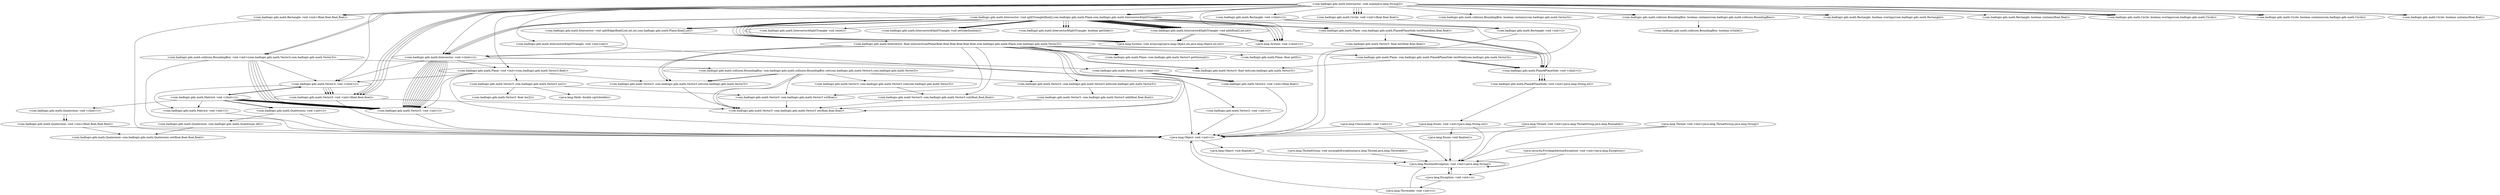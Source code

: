 digraph CallGraph {
"<com.badlogic.gdx.math.Intersector: void main(java.lang.String[])>" -> "<com.badlogic.gdx.math.Vector3: void <clinit>()>";
"<com.badlogic.gdx.math.Intersector: void main(java.lang.String[])>" -> "<com.badlogic.gdx.math.collision.BoundingBox: void <init>(com.badlogic.gdx.math.Vector3,com.badlogic.gdx.math.Vector3)>";
"<com.badlogic.gdx.math.Intersector: void main(java.lang.String[])>" -> "<com.badlogic.gdx.math.Vector3: void <init>(float,float,float)>";
"<com.badlogic.gdx.math.Intersector: void main(java.lang.String[])>" -> "<com.badlogic.gdx.math.Vector3: void <init>(float,float,float)>";
"<com.badlogic.gdx.math.Intersector: void main(java.lang.String[])>" -> "<com.badlogic.gdx.math.collision.BoundingBox: void <init>(com.badlogic.gdx.math.Vector3,com.badlogic.gdx.math.Vector3)>";
"<com.badlogic.gdx.math.Intersector: void main(java.lang.String[])>" -> "<com.badlogic.gdx.math.Vector3: void <init>(float,float,float)>";
"<com.badlogic.gdx.math.Intersector: void main(java.lang.String[])>" -> "<com.badlogic.gdx.math.Rectangle: void <init>(float,float,float,float)>";
"<com.badlogic.gdx.math.Intersector: void main(java.lang.String[])>" -> "<com.badlogic.gdx.math.Rectangle: void <init>(float,float,float,float)>";
"<com.badlogic.gdx.math.Intersector: void main(java.lang.String[])>" -> "<com.badlogic.gdx.math.Circle: void <init>(float,float,float)>";
"<com.badlogic.gdx.math.Intersector: void main(java.lang.String[])>" -> "<com.badlogic.gdx.math.Circle: void <init>(float,float,float)>";
"<com.badlogic.gdx.math.Intersector: void main(java.lang.String[])>" -> "<com.badlogic.gdx.math.Circle: void <init>(float,float,float)>";
"<com.badlogic.gdx.math.Intersector: void main(java.lang.String[])>" -> "<com.badlogic.gdx.math.Circle: void <init>(float,float,float)>";
"<com.badlogic.gdx.math.Intersector: void main(java.lang.String[])>" -> "<com.badlogic.gdx.math.Intersector: void splitTriangle(float[],com.badlogic.gdx.math.Plane,com.badlogic.gdx.math.Intersector$SplitTriangle)>";
"<com.badlogic.gdx.math.Intersector: void main(java.lang.String[])>" -> "<com.badlogic.gdx.math.Intersector: void splitTriangle(float[],com.badlogic.gdx.math.Plane,com.badlogic.gdx.math.Intersector$SplitTriangle)>";
"<com.badlogic.gdx.math.Intersector: void main(java.lang.String[])>" -> "<com.badlogic.gdx.math.Intersector$SplitTriangle: void <init>(int)>";
"<com.badlogic.gdx.math.Intersector: void main(java.lang.String[])>" -> "<com.badlogic.gdx.math.Plane: void <init>(com.badlogic.gdx.math.Vector3,float)>";
"<com.badlogic.gdx.math.Intersector: void main(java.lang.String[])>" -> "<com.badlogic.gdx.math.Vector3: void <init>(float,float,float)>";
"<com.badlogic.gdx.math.Intersector: void main(java.lang.String[])>" -> "<com.badlogic.gdx.math.Rectangle: void <clinit>()>";
"<com.badlogic.gdx.math.Intersector: void main(java.lang.String[])>" -> "<java.lang.System: void <clinit>()>";
"<com.badlogic.gdx.math.Intersector: void main(java.lang.String[])>" -> "<com.badlogic.gdx.math.Intersector: void <clinit>()>";
"<com.badlogic.gdx.math.Intersector: void <clinit>()>" -> "<com.badlogic.gdx.math.Vector3: void <clinit>()>";
"<com.badlogic.gdx.math.Intersector: void <clinit>()>" -> "<com.badlogic.gdx.math.Vector3: void <init>()>";
"<com.badlogic.gdx.math.Intersector: void <clinit>()>" -> "<com.badlogic.gdx.math.Vector2: void <init>()>";
"<com.badlogic.gdx.math.Intersector: void <clinit>()>" -> "<com.badlogic.gdx.math.Vector3: void <init>()>";
"<com.badlogic.gdx.math.Intersector: void <clinit>()>" -> "<com.badlogic.gdx.math.Vector3: void <init>()>";
"<com.badlogic.gdx.math.Intersector: void <clinit>()>" -> "<com.badlogic.gdx.math.Vector3: void <init>()>";
"<com.badlogic.gdx.math.Intersector: void <clinit>()>" -> "<com.badlogic.gdx.math.Vector3: void <init>()>";
"<com.badlogic.gdx.math.Intersector: void <clinit>()>" -> "<com.badlogic.gdx.math.Vector3: void <init>()>";
"<com.badlogic.gdx.math.Intersector: void <clinit>()>" -> "<com.badlogic.gdx.math.Vector3: void <init>()>";
"<com.badlogic.gdx.math.Intersector: void <clinit>()>" -> "<com.badlogic.gdx.math.Vector3: void <init>()>";
"<com.badlogic.gdx.math.Intersector: void <clinit>()>" -> "<com.badlogic.gdx.math.Vector3: void <init>()>";
"<com.badlogic.gdx.math.Intersector: void <clinit>()>" -> "<com.badlogic.gdx.math.Plane: void <init>(com.badlogic.gdx.math.Vector3,float)>";
"<com.badlogic.gdx.math.Intersector: void <clinit>()>" -> "<com.badlogic.gdx.math.Vector3: void <init>()>";
"<com.badlogic.gdx.math.Intersector: void <clinit>()>" -> "<com.badlogic.gdx.math.Vector3: void <init>()>";
"<com.badlogic.gdx.math.Intersector: void <clinit>()>" -> "<com.badlogic.gdx.math.Vector3: void <init>()>";
"<com.badlogic.gdx.math.Intersector: void <clinit>()>" -> "<com.badlogic.gdx.math.Vector3: void <init>()>";
"<com.badlogic.gdx.math.Intersector: void <clinit>()>" -> "<com.badlogic.gdx.math.Vector2: void <clinit>()>";
"<java.lang.ThreadGroup: void uncaughtException(java.lang.Thread,java.lang.Throwable)>" -> "<java.lang.RuntimeException: void <init>(java.lang.String)>";
"<java.lang.ClassLoader: void <init>()>" -> "<java.lang.Object: void <init>()>";
"<java.lang.ClassLoader: void <init>()>" -> "<java.lang.RuntimeException: void <init>(java.lang.String)>";
"<java.security.PrivilegedActionException: void <init>(java.lang.Exception)>" -> "<java.lang.Exception: void <init>()>";
"<java.security.PrivilegedActionException: void <init>(java.lang.Exception)>" -> "<java.lang.RuntimeException: void <init>(java.lang.String)>";
"<java.lang.Thread: void <init>(java.lang.ThreadGroup,java.lang.Runnable)>" -> "<java.lang.Object: void <init>()>";
"<java.lang.Thread: void <init>(java.lang.ThreadGroup,java.lang.Runnable)>" -> "<java.lang.RuntimeException: void <init>(java.lang.String)>";
"<java.lang.Thread: void <init>(java.lang.ThreadGroup,java.lang.String)>" -> "<java.lang.Object: void <init>()>";
"<java.lang.Thread: void <init>(java.lang.ThreadGroup,java.lang.String)>" -> "<java.lang.RuntimeException: void <init>(java.lang.String)>";
"<com.badlogic.gdx.math.Vector3: void <clinit>()>" -> "<com.badlogic.gdx.math.Matrix4: void <clinit>()>";
"<com.badlogic.gdx.math.Vector3: void <clinit>()>" -> "<com.badlogic.gdx.math.Matrix4: void <init>()>";
"<com.badlogic.gdx.math.Vector3: void <clinit>()>" -> "<com.badlogic.gdx.math.Vector3: void <init>(float,float,float)>";
"<com.badlogic.gdx.math.Vector3: void <clinit>()>" -> "<com.badlogic.gdx.math.Vector3: void <init>(float,float,float)>";
"<com.badlogic.gdx.math.Vector3: void <clinit>()>" -> "<com.badlogic.gdx.math.Vector3: void <init>(float,float,float)>";
"<com.badlogic.gdx.math.Vector3: void <clinit>()>" -> "<com.badlogic.gdx.math.Vector3: void <init>(float,float,float)>";
"<com.badlogic.gdx.math.collision.BoundingBox: void <init>(com.badlogic.gdx.math.Vector3,com.badlogic.gdx.math.Vector3)>" -> "<com.badlogic.gdx.math.Vector3: void <clinit>()>";
"<com.badlogic.gdx.math.collision.BoundingBox: void <init>(com.badlogic.gdx.math.Vector3,com.badlogic.gdx.math.Vector3)>" -> "<com.badlogic.gdx.math.Vector3: void <init>()>";
"<com.badlogic.gdx.math.collision.BoundingBox: void <init>(com.badlogic.gdx.math.Vector3,com.badlogic.gdx.math.Vector3)>" -> "<com.badlogic.gdx.math.Vector3: void <init>()>";
"<com.badlogic.gdx.math.collision.BoundingBox: void <init>(com.badlogic.gdx.math.Vector3,com.badlogic.gdx.math.Vector3)>" -> "<com.badlogic.gdx.math.Vector3: void <init>()>";
"<com.badlogic.gdx.math.collision.BoundingBox: void <init>(com.badlogic.gdx.math.Vector3,com.badlogic.gdx.math.Vector3)>" -> "<com.badlogic.gdx.math.Vector3: void <init>()>";
"<com.badlogic.gdx.math.collision.BoundingBox: void <init>(com.badlogic.gdx.math.Vector3,com.badlogic.gdx.math.Vector3)>" -> "<com.badlogic.gdx.math.Vector3: void <init>()>";
"<com.badlogic.gdx.math.collision.BoundingBox: void <init>(com.badlogic.gdx.math.Vector3,com.badlogic.gdx.math.Vector3)>" -> "<java.lang.Object: void <init>()>";
"<com.badlogic.gdx.math.Vector3: void <init>(float,float,float)>" -> "<java.lang.Object: void <init>()>";
"<com.badlogic.gdx.math.Rectangle: void <init>(float,float,float,float)>" -> "<java.lang.Object: void <init>()>";
"<com.badlogic.gdx.math.Circle: void <init>(float,float,float)>" -> "<java.lang.Object: void <init>()>";
"<com.badlogic.gdx.math.Intersector: void splitTriangle(float[],com.badlogic.gdx.math.Plane,com.badlogic.gdx.math.Intersector$SplitTriangle)>" -> "<com.badlogic.gdx.math.Plane$PlaneSide: void <clinit>()>";
"<com.badlogic.gdx.math.Intersector: void splitTriangle(float[],com.badlogic.gdx.math.Plane,com.badlogic.gdx.math.Intersector$SplitTriangle)>" -> "<java.lang.System: void arraycopy(java.lang.Object,int,java.lang.Object,int,int)>";
"<com.badlogic.gdx.math.Intersector: void splitTriangle(float[],com.badlogic.gdx.math.Plane,com.badlogic.gdx.math.Intersector$SplitTriangle)>" -> "<java.lang.System: void arraycopy(java.lang.Object,int,java.lang.Object,int,int)>";
"<com.badlogic.gdx.math.Intersector: void splitTriangle(float[],com.badlogic.gdx.math.Plane,com.badlogic.gdx.math.Intersector$SplitTriangle)>" -> "<java.lang.System: void arraycopy(java.lang.Object,int,java.lang.Object,int,int)>";
"<com.badlogic.gdx.math.Intersector: void splitTriangle(float[],com.badlogic.gdx.math.Plane,com.badlogic.gdx.math.Intersector$SplitTriangle)>" -> "<java.lang.System: void arraycopy(java.lang.Object,int,java.lang.Object,int,int)>";
"<com.badlogic.gdx.math.Intersector: void splitTriangle(float[],com.badlogic.gdx.math.Plane,com.badlogic.gdx.math.Intersector$SplitTriangle)>" -> "<com.badlogic.gdx.math.Intersector: void splitEdge(float[],int,int,int,com.badlogic.gdx.math.Plane,float[],int)>";
"<com.badlogic.gdx.math.Intersector: void splitTriangle(float[],com.badlogic.gdx.math.Plane,com.badlogic.gdx.math.Intersector$SplitTriangle)>" -> "<com.badlogic.gdx.math.Intersector: void splitEdge(float[],int,int,int,com.badlogic.gdx.math.Plane,float[],int)>";
"<com.badlogic.gdx.math.Intersector: void splitTriangle(float[],com.badlogic.gdx.math.Plane,com.badlogic.gdx.math.Intersector$SplitTriangle)>" -> "<com.badlogic.gdx.math.Intersector: void splitEdge(float[],int,int,int,com.badlogic.gdx.math.Plane,float[],int)>";
"<com.badlogic.gdx.math.Intersector: void splitTriangle(float[],com.badlogic.gdx.math.Plane,com.badlogic.gdx.math.Intersector$SplitTriangle)>" -> "<java.lang.System: void arraycopy(java.lang.Object,int,java.lang.Object,int,int)>";
"<com.badlogic.gdx.math.Intersector: void splitTriangle(float[],com.badlogic.gdx.math.Plane,com.badlogic.gdx.math.Intersector$SplitTriangle)>" -> "<java.lang.System: void arraycopy(java.lang.Object,int,java.lang.Object,int,int)>";
"<com.badlogic.gdx.math.Intersector: void splitTriangle(float[],com.badlogic.gdx.math.Plane,com.badlogic.gdx.math.Intersector$SplitTriangle)>" -> "<java.lang.System: void <clinit>()>";
"<com.badlogic.gdx.math.Intersector: void splitTriangle(float[],com.badlogic.gdx.math.Plane,com.badlogic.gdx.math.Intersector$SplitTriangle)>" -> "<java.lang.System: void <clinit>()>";
"<com.badlogic.gdx.math.Intersector: void splitTriangle(float[],com.badlogic.gdx.math.Plane,com.badlogic.gdx.math.Intersector$SplitTriangle)>" -> "<com.badlogic.gdx.math.Intersector: void <clinit>()>";
"<com.badlogic.gdx.math.Intersector: void splitTriangle(float[],com.badlogic.gdx.math.Plane,com.badlogic.gdx.math.Intersector$SplitTriangle)>" -> "<com.badlogic.gdx.math.Intersector: void <clinit>()>";
"<com.badlogic.gdx.math.Intersector: void splitTriangle(float[],com.badlogic.gdx.math.Plane,com.badlogic.gdx.math.Intersector$SplitTriangle)>" -> "<com.badlogic.gdx.math.Intersector: void <clinit>()>";
"<com.badlogic.gdx.math.Intersector: void splitTriangle(float[],com.badlogic.gdx.math.Plane,com.badlogic.gdx.math.Intersector$SplitTriangle)>" -> "<java.lang.System: void <clinit>()>";
"<com.badlogic.gdx.math.Intersector: void splitTriangle(float[],com.badlogic.gdx.math.Plane,com.badlogic.gdx.math.Intersector$SplitTriangle)>" -> "<java.lang.System: void <clinit>()>";
"<com.badlogic.gdx.math.Intersector$SplitTriangle: void <init>(int)>" -> "<java.lang.Object: void <init>()>";
"<com.badlogic.gdx.math.Plane: void <init>(com.badlogic.gdx.math.Vector3,float)>" -> "<com.badlogic.gdx.math.Vector3: void <clinit>()>";
"<com.badlogic.gdx.math.Plane: void <init>(com.badlogic.gdx.math.Vector3,float)>" -> "<com.badlogic.gdx.math.Vector3: void <init>()>";
"<com.badlogic.gdx.math.Plane: void <init>(com.badlogic.gdx.math.Vector3,float)>" -> "<java.lang.Object: void <init>()>";
"<com.badlogic.gdx.math.Rectangle: void <clinit>()>" -> "<com.badlogic.gdx.math.Rectangle: void <init>()>";
"<com.badlogic.gdx.math.Rectangle: void <clinit>()>" -> "<com.badlogic.gdx.math.Rectangle: void <init>()>";
"<com.badlogic.gdx.math.Vector3: void <init>()>" -> "<java.lang.Object: void <init>()>";
"<com.badlogic.gdx.math.Vector2: void <init>()>" -> "<java.lang.Object: void <init>()>";
"<com.badlogic.gdx.math.Vector2: void <clinit>()>" -> "<com.badlogic.gdx.math.Vector2: void <init>(float,float)>";
"<com.badlogic.gdx.math.Vector2: void <clinit>()>" -> "<com.badlogic.gdx.math.Vector2: void <init>(float,float)>";
"<com.badlogic.gdx.math.Vector2: void <clinit>()>" -> "<com.badlogic.gdx.math.Vector2: void <init>(float,float)>";
"<java.lang.RuntimeException: void <init>(java.lang.String)>" -> "<java.lang.Exception: void <init>()>";
"<java.lang.RuntimeException: void <init>(java.lang.String)>" -> "<java.lang.RuntimeException: void <init>(java.lang.String)>";
"<java.lang.Object: void <init>()>" -> "<java.lang.Object: void finalize()>";
"<java.lang.Object: void <init>()>" -> "<java.lang.RuntimeException: void <init>(java.lang.String)>";
"<java.lang.Exception: void <init>()>" -> "<java.lang.Throwable: void <init>()>";
"<java.lang.Exception: void <init>()>" -> "<java.lang.RuntimeException: void <init>(java.lang.String)>";
"<com.badlogic.gdx.math.Matrix4: void <clinit>()>" -> "<com.badlogic.gdx.math.Quaternion: void <clinit>()>";
"<com.badlogic.gdx.math.Matrix4: void <clinit>()>" -> "<com.badlogic.gdx.math.Vector3: void <init>()>";
"<com.badlogic.gdx.math.Matrix4: void <clinit>()>" -> "<com.badlogic.gdx.math.Vector3: void <init>()>";
"<com.badlogic.gdx.math.Matrix4: void <clinit>()>" -> "<com.badlogic.gdx.math.Vector3: void <init>()>";
"<com.badlogic.gdx.math.Matrix4: void <clinit>()>" -> "<com.badlogic.gdx.math.Matrix4: void <init>()>";
"<com.badlogic.gdx.math.Matrix4: void <clinit>()>" -> "<com.badlogic.gdx.math.Vector3: void <init>()>";
"<com.badlogic.gdx.math.Matrix4: void <clinit>()>" -> "<com.badlogic.gdx.math.Vector3: void <init>()>";
"<com.badlogic.gdx.math.Matrix4: void <clinit>()>" -> "<com.badlogic.gdx.math.Vector3: void <init>()>";
"<com.badlogic.gdx.math.Matrix4: void <clinit>()>" -> "<com.badlogic.gdx.math.Vector3: void <init>()>";
"<com.badlogic.gdx.math.Matrix4: void <clinit>()>" -> "<com.badlogic.gdx.math.Quaternion: void <init>()>";
"<com.badlogic.gdx.math.Matrix4: void <clinit>()>" -> "<com.badlogic.gdx.math.Quaternion: void <init>()>";
"<com.badlogic.gdx.math.Matrix4: void <clinit>()>" -> "<com.badlogic.gdx.math.Vector3: void <clinit>()>";
"<com.badlogic.gdx.math.Matrix4: void <init>()>" -> "<java.lang.Object: void <init>()>";
"<com.badlogic.gdx.math.Plane$PlaneSide: void <clinit>()>" -> "<com.badlogic.gdx.math.Plane$PlaneSide: void <init>(java.lang.String,int)>";
"<com.badlogic.gdx.math.Plane$PlaneSide: void <clinit>()>" -> "<com.badlogic.gdx.math.Plane$PlaneSide: void <init>(java.lang.String,int)>";
"<com.badlogic.gdx.math.Plane$PlaneSide: void <clinit>()>" -> "<com.badlogic.gdx.math.Plane$PlaneSide: void <init>(java.lang.String,int)>";
"<com.badlogic.gdx.math.Intersector: void splitEdge(float[],int,int,int,com.badlogic.gdx.math.Plane,float[],int)>" -> "<com.badlogic.gdx.math.Intersector: void <clinit>()>";
"<com.badlogic.gdx.math.Intersector: void splitEdge(float[],int,int,int,com.badlogic.gdx.math.Plane,float[],int)>" -> "<com.badlogic.gdx.math.Intersector: float intersectLinePlane(float,float,float,float,float,float,com.badlogic.gdx.math.Plane,com.badlogic.gdx.math.Vector3)>";
"<com.badlogic.gdx.math.Rectangle: void <init>()>" -> "<java.lang.Object: void <init>()>";
"<com.badlogic.gdx.math.Vector2: void <init>(float,float)>" -> "<java.lang.Object: void <init>()>";
"<java.lang.Object: void finalize()>" -> "<java.lang.RuntimeException: void <init>(java.lang.String)>";
"<java.lang.Throwable: void <init>()>" -> "<java.lang.Object: void <init>()>";
"<java.lang.Throwable: void <init>()>" -> "<java.lang.RuntimeException: void <init>(java.lang.String)>";
"<com.badlogic.gdx.math.Quaternion: void <clinit>()>" -> "<com.badlogic.gdx.math.Quaternion: void <init>(float,float,float,float)>";
"<com.badlogic.gdx.math.Quaternion: void <clinit>()>" -> "<com.badlogic.gdx.math.Quaternion: void <init>(float,float,float,float)>";
"<com.badlogic.gdx.math.Quaternion: void <init>()>" -> "<java.lang.Object: void <init>()>";
"<com.badlogic.gdx.math.Plane$PlaneSide: void <init>(java.lang.String,int)>" -> "<java.lang.Enum: void <init>(java.lang.String,int)>";
"<com.badlogic.gdx.math.Intersector: float intersectLinePlane(float,float,float,float,float,float,com.badlogic.gdx.math.Plane,com.badlogic.gdx.math.Vector3)>" -> "<com.badlogic.gdx.math.Intersector: void <clinit>()>";
"<com.badlogic.gdx.math.Intersector: float intersectLinePlane(float,float,float,float,float,float,com.badlogic.gdx.math.Plane,com.badlogic.gdx.math.Vector3)>" -> "<com.badlogic.gdx.math.Plane$PlaneSide: void <clinit>()>";
"<com.badlogic.gdx.math.Quaternion: void <init>(float,float,float,float)>" -> "<java.lang.Object: void <init>()>";
"<java.lang.Enum: void <init>(java.lang.String,int)>" -> "<java.lang.Enum: void finalize()>";
"<java.lang.Enum: void <init>(java.lang.String,int)>" -> "<java.lang.RuntimeException: void <init>(java.lang.String)>";
"<java.lang.Enum: void <init>(java.lang.String,int)>" -> "<java.lang.Object: void <init>()>";
"<java.lang.Enum: void finalize()>" -> "<java.lang.RuntimeException: void <init>(java.lang.String)>";
"<com.badlogic.gdx.math.Quaternion: void <init>(float,float,float,float)>" -> "<com.badlogic.gdx.math.Quaternion: com.badlogic.gdx.math.Quaternion set(float,float,float,float)>";
"<com.badlogic.gdx.math.Quaternion: void <init>()>" -> "<com.badlogic.gdx.math.Quaternion: com.badlogic.gdx.math.Quaternion idt()>";
"<com.badlogic.gdx.math.Quaternion: com.badlogic.gdx.math.Quaternion idt()>" -> "<com.badlogic.gdx.math.Quaternion: com.badlogic.gdx.math.Quaternion set(float,float,float,float)>";
"<com.badlogic.gdx.math.Plane: void <init>(com.badlogic.gdx.math.Vector3,float)>" -> "<com.badlogic.gdx.math.Vector3: com.badlogic.gdx.math.Vector3 set(com.badlogic.gdx.math.Vector3)>";
"<com.badlogic.gdx.math.Vector3: com.badlogic.gdx.math.Vector3 set(com.badlogic.gdx.math.Vector3)>" -> "<com.badlogic.gdx.math.Vector3: com.badlogic.gdx.math.Vector3 set(float,float,float)>";
"<com.badlogic.gdx.math.Intersector: float intersectLinePlane(float,float,float,float,float,float,com.badlogic.gdx.math.Plane,com.badlogic.gdx.math.Vector3)>" -> "<com.badlogic.gdx.math.Vector3: com.badlogic.gdx.math.Vector3 set(float,float,float)>";
"<com.badlogic.gdx.math.Intersector: float intersectLinePlane(float,float,float,float,float,float,com.badlogic.gdx.math.Plane,com.badlogic.gdx.math.Vector3)>" -> "<com.badlogic.gdx.math.Vector3: float dot(com.badlogic.gdx.math.Vector3)>";
"<com.badlogic.gdx.math.Intersector: float intersectLinePlane(float,float,float,float,float,float,com.badlogic.gdx.math.Plane,com.badlogic.gdx.math.Vector3)>" -> "<com.badlogic.gdx.math.Vector3: com.badlogic.gdx.math.Vector3 set(com.badlogic.gdx.math.Vector3)>";
"<com.badlogic.gdx.math.Intersector: float intersectLinePlane(float,float,float,float,float,float,com.badlogic.gdx.math.Plane,com.badlogic.gdx.math.Vector3)>" -> "<com.badlogic.gdx.math.Vector3: com.badlogic.gdx.math.Vector3 add(com.badlogic.gdx.math.Vector3)>";
"<com.badlogic.gdx.math.Intersector: float intersectLinePlane(float,float,float,float,float,float,com.badlogic.gdx.math.Plane,com.badlogic.gdx.math.Vector3)>" -> "<com.badlogic.gdx.math.Vector3: com.badlogic.gdx.math.Vector3 set(com.badlogic.gdx.math.Vector3)>";
"<com.badlogic.gdx.math.Vector3: com.badlogic.gdx.math.Vector3 add(com.badlogic.gdx.math.Vector3)>" -> "<com.badlogic.gdx.math.Vector3: com.badlogic.gdx.math.Vector3 add(float,float,float)>";
"<com.badlogic.gdx.math.Vector3: com.badlogic.gdx.math.Vector3 add(float,float,float)>" -> "<com.badlogic.gdx.math.Vector3: com.badlogic.gdx.math.Vector3 set(float,float,float)>";
"<com.badlogic.gdx.math.Intersector: float intersectLinePlane(float,float,float,float,float,float,com.badlogic.gdx.math.Plane,com.badlogic.gdx.math.Vector3)>" -> "<com.badlogic.gdx.math.Vector3: com.badlogic.gdx.math.Vector3 set(float,float,float)>";
"<com.badlogic.gdx.math.Intersector: float intersectLinePlane(float,float,float,float,float,float,com.badlogic.gdx.math.Plane,com.badlogic.gdx.math.Vector3)>" -> "<com.badlogic.gdx.math.Vector3: com.badlogic.gdx.math.Vector3 sub(float,float,float)>";
"<com.badlogic.gdx.math.Intersector: float intersectLinePlane(float,float,float,float,float,float,com.badlogic.gdx.math.Plane,com.badlogic.gdx.math.Vector3)>" -> "<com.badlogic.gdx.math.Vector3: float dot(com.badlogic.gdx.math.Vector3)>";
"<com.badlogic.gdx.math.Intersector: float intersectLinePlane(float,float,float,float,float,float,com.badlogic.gdx.math.Plane,com.badlogic.gdx.math.Vector3)>" -> "<com.badlogic.gdx.math.Vector3: com.badlogic.gdx.math.Vector3 scl(float)>";
"<com.badlogic.gdx.math.Vector3: com.badlogic.gdx.math.Vector3 scl(float)>" -> "<com.badlogic.gdx.math.Vector3: com.badlogic.gdx.math.Vector3 set(float,float,float)>";
"<com.badlogic.gdx.math.Vector3: com.badlogic.gdx.math.Vector3 sub(float,float,float)>" -> "<com.badlogic.gdx.math.Vector3: com.badlogic.gdx.math.Vector3 set(float,float,float)>";
"<com.badlogic.gdx.math.Intersector: void main(java.lang.String[])>" -> "<com.badlogic.gdx.math.collision.BoundingBox: boolean contains(com.badlogic.gdx.math.Vector3)>";
"<com.badlogic.gdx.math.Intersector: void main(java.lang.String[])>" -> "<com.badlogic.gdx.math.collision.BoundingBox: boolean contains(com.badlogic.gdx.math.collision.BoundingBox)>";
"<com.badlogic.gdx.math.Intersector: void main(java.lang.String[])>" -> "<com.badlogic.gdx.math.collision.BoundingBox: boolean contains(com.badlogic.gdx.math.collision.BoundingBox)>";
"<com.badlogic.gdx.math.collision.BoundingBox: boolean contains(com.badlogic.gdx.math.collision.BoundingBox)>" -> "<com.badlogic.gdx.math.collision.BoundingBox: boolean isValid()>";
"<com.badlogic.gdx.math.collision.BoundingBox: void <init>(com.badlogic.gdx.math.Vector3,com.badlogic.gdx.math.Vector3)>" -> "<com.badlogic.gdx.math.collision.BoundingBox: com.badlogic.gdx.math.collision.BoundingBox set(com.badlogic.gdx.math.Vector3,com.badlogic.gdx.math.Vector3)>";
"<com.badlogic.gdx.math.collision.BoundingBox: com.badlogic.gdx.math.collision.BoundingBox set(com.badlogic.gdx.math.Vector3,com.badlogic.gdx.math.Vector3)>" -> "<com.badlogic.gdx.math.Vector3: com.badlogic.gdx.math.Vector3 set(float,float,float)>";
"<com.badlogic.gdx.math.collision.BoundingBox: com.badlogic.gdx.math.collision.BoundingBox set(com.badlogic.gdx.math.Vector3,com.badlogic.gdx.math.Vector3)>" -> "<com.badlogic.gdx.math.Vector3: com.badlogic.gdx.math.Vector3 set(float,float,float)>";
"<com.badlogic.gdx.math.collision.BoundingBox: com.badlogic.gdx.math.collision.BoundingBox set(com.badlogic.gdx.math.Vector3,com.badlogic.gdx.math.Vector3)>" -> "<com.badlogic.gdx.math.Vector3: com.badlogic.gdx.math.Vector3 set(com.badlogic.gdx.math.Vector3)>";
"<com.badlogic.gdx.math.collision.BoundingBox: com.badlogic.gdx.math.collision.BoundingBox set(com.badlogic.gdx.math.Vector3,com.badlogic.gdx.math.Vector3)>" -> "<com.badlogic.gdx.math.Vector3: com.badlogic.gdx.math.Vector3 add(com.badlogic.gdx.math.Vector3)>";
"<com.badlogic.gdx.math.collision.BoundingBox: com.badlogic.gdx.math.collision.BoundingBox set(com.badlogic.gdx.math.Vector3,com.badlogic.gdx.math.Vector3)>" -> "<com.badlogic.gdx.math.Vector3: com.badlogic.gdx.math.Vector3 scl(float)>";
"<com.badlogic.gdx.math.collision.BoundingBox: com.badlogic.gdx.math.collision.BoundingBox set(com.badlogic.gdx.math.Vector3,com.badlogic.gdx.math.Vector3)>" -> "<com.badlogic.gdx.math.Vector3: com.badlogic.gdx.math.Vector3 set(com.badlogic.gdx.math.Vector3)>";
"<com.badlogic.gdx.math.collision.BoundingBox: com.badlogic.gdx.math.collision.BoundingBox set(com.badlogic.gdx.math.Vector3,com.badlogic.gdx.math.Vector3)>" -> "<com.badlogic.gdx.math.Vector3: com.badlogic.gdx.math.Vector3 sub(com.badlogic.gdx.math.Vector3)>";
"<com.badlogic.gdx.math.Vector3: com.badlogic.gdx.math.Vector3 sub(com.badlogic.gdx.math.Vector3)>" -> "<com.badlogic.gdx.math.Vector3: com.badlogic.gdx.math.Vector3 sub(float,float,float)>";
"<com.badlogic.gdx.math.Intersector: void main(java.lang.String[])>" -> "<com.badlogic.gdx.math.Rectangle: boolean overlaps(com.badlogic.gdx.math.Rectangle)>";
"<com.badlogic.gdx.math.Intersector: void main(java.lang.String[])>" -> "<com.badlogic.gdx.math.Rectangle: boolean overlaps(com.badlogic.gdx.math.Rectangle)>";
"<com.badlogic.gdx.math.Intersector: void main(java.lang.String[])>" -> "<com.badlogic.gdx.math.Rectangle: boolean contains(float,float)>";
"<com.badlogic.gdx.math.Intersector: void main(java.lang.String[])>" -> "<com.badlogic.gdx.math.Circle: boolean overlaps(com.badlogic.gdx.math.Circle)>";
"<com.badlogic.gdx.math.Intersector: void main(java.lang.String[])>" -> "<com.badlogic.gdx.math.Circle: boolean contains(com.badlogic.gdx.math.Circle)>";
"<com.badlogic.gdx.math.Intersector: void main(java.lang.String[])>" -> "<com.badlogic.gdx.math.Circle: boolean overlaps(com.badlogic.gdx.math.Circle)>";
"<com.badlogic.gdx.math.Intersector: void main(java.lang.String[])>" -> "<com.badlogic.gdx.math.Circle: boolean overlaps(com.badlogic.gdx.math.Circle)>";
"<com.badlogic.gdx.math.Intersector: void main(java.lang.String[])>" -> "<com.badlogic.gdx.math.Circle: boolean overlaps(com.badlogic.gdx.math.Circle)>";
"<com.badlogic.gdx.math.Intersector: void main(java.lang.String[])>" -> "<com.badlogic.gdx.math.Circle: boolean overlaps(com.badlogic.gdx.math.Circle)>";
"<com.badlogic.gdx.math.Intersector: void main(java.lang.String[])>" -> "<com.badlogic.gdx.math.Circle: boolean contains(float,float)>";
"<com.badlogic.gdx.math.Intersector: void main(java.lang.String[])>" -> "<com.badlogic.gdx.math.Circle: boolean contains(float,float)>";
"<com.badlogic.gdx.math.Intersector: void main(java.lang.String[])>" -> "<com.badlogic.gdx.math.Circle: boolean contains(com.badlogic.gdx.math.Circle)>";
"<com.badlogic.gdx.math.Intersector: void main(java.lang.String[])>" -> "<com.badlogic.gdx.math.Circle: boolean contains(com.badlogic.gdx.math.Circle)>";
"<com.badlogic.gdx.math.Intersector: void splitTriangle(float[],com.badlogic.gdx.math.Plane,com.badlogic.gdx.math.Intersector$SplitTriangle)>" -> "<com.badlogic.gdx.math.Intersector$SplitTriangle: void reset()>";
"<com.badlogic.gdx.math.Intersector: void splitTriangle(float[],com.badlogic.gdx.math.Plane,com.badlogic.gdx.math.Intersector$SplitTriangle)>" -> "<com.badlogic.gdx.math.Intersector$SplitTriangle: void setSide(boolean)>";
"<com.badlogic.gdx.math.Intersector: void splitTriangle(float[],com.badlogic.gdx.math.Plane,com.badlogic.gdx.math.Intersector$SplitTriangle)>" -> "<com.badlogic.gdx.math.Intersector$SplitTriangle: void add(float[],int,int)>";
"<com.badlogic.gdx.math.Intersector: void splitTriangle(float[],com.badlogic.gdx.math.Plane,com.badlogic.gdx.math.Intersector$SplitTriangle)>" -> "<com.badlogic.gdx.math.Intersector$SplitTriangle: void add(float[],int,int)>";
"<com.badlogic.gdx.math.Intersector: void splitTriangle(float[],com.badlogic.gdx.math.Plane,com.badlogic.gdx.math.Intersector$SplitTriangle)>" -> "<com.badlogic.gdx.math.Intersector$SplitTriangle: boolean getSide()>";
"<com.badlogic.gdx.math.Intersector: void splitTriangle(float[],com.badlogic.gdx.math.Plane,com.badlogic.gdx.math.Intersector$SplitTriangle)>" -> "<com.badlogic.gdx.math.Intersector$SplitTriangle: void setSide(boolean)>";
"<com.badlogic.gdx.math.Intersector: void splitTriangle(float[],com.badlogic.gdx.math.Plane,com.badlogic.gdx.math.Intersector$SplitTriangle)>" -> "<com.badlogic.gdx.math.Intersector$SplitTriangle: void add(float[],int,int)>";
"<com.badlogic.gdx.math.Intersector: void splitTriangle(float[],com.badlogic.gdx.math.Plane,com.badlogic.gdx.math.Intersector$SplitTriangle)>" -> "<com.badlogic.gdx.math.Intersector$SplitTriangle: void add(float[],int,int)>";
"<com.badlogic.gdx.math.Intersector: void splitTriangle(float[],com.badlogic.gdx.math.Plane,com.badlogic.gdx.math.Intersector$SplitTriangle)>" -> "<com.badlogic.gdx.math.Intersector$SplitTriangle: void add(float[],int,int)>";
"<com.badlogic.gdx.math.Intersector: void splitTriangle(float[],com.badlogic.gdx.math.Plane,com.badlogic.gdx.math.Intersector$SplitTriangle)>" -> "<com.badlogic.gdx.math.Intersector$SplitTriangle: boolean getSide()>";
"<com.badlogic.gdx.math.Intersector: void splitTriangle(float[],com.badlogic.gdx.math.Plane,com.badlogic.gdx.math.Intersector$SplitTriangle)>" -> "<com.badlogic.gdx.math.Intersector$SplitTriangle: void setSide(boolean)>";
"<com.badlogic.gdx.math.Intersector: void splitTriangle(float[],com.badlogic.gdx.math.Plane,com.badlogic.gdx.math.Intersector$SplitTriangle)>" -> "<com.badlogic.gdx.math.Intersector$SplitTriangle: void add(float[],int,int)>";
"<com.badlogic.gdx.math.Intersector: void splitTriangle(float[],com.badlogic.gdx.math.Plane,com.badlogic.gdx.math.Intersector$SplitTriangle)>" -> "<com.badlogic.gdx.math.Intersector$SplitTriangle: void add(float[],int,int)>";
"<com.badlogic.gdx.math.Intersector: void splitTriangle(float[],com.badlogic.gdx.math.Plane,com.badlogic.gdx.math.Intersector$SplitTriangle)>" -> "<com.badlogic.gdx.math.Intersector$SplitTriangle: void add(float[],int,int)>";
"<com.badlogic.gdx.math.Intersector: void splitTriangle(float[],com.badlogic.gdx.math.Plane,com.badlogic.gdx.math.Intersector$SplitTriangle)>" -> "<com.badlogic.gdx.math.Intersector$SplitTriangle: boolean getSide()>";
"<com.badlogic.gdx.math.Intersector: void splitTriangle(float[],com.badlogic.gdx.math.Plane,com.badlogic.gdx.math.Intersector$SplitTriangle)>" -> "<com.badlogic.gdx.math.Intersector$SplitTriangle: void setSide(boolean)>";
"<com.badlogic.gdx.math.Intersector: void splitTriangle(float[],com.badlogic.gdx.math.Plane,com.badlogic.gdx.math.Intersector$SplitTriangle)>" -> "<com.badlogic.gdx.math.Intersector$SplitTriangle: void add(float[],int,int)>";
"<com.badlogic.gdx.math.Intersector: void splitTriangle(float[],com.badlogic.gdx.math.Plane,com.badlogic.gdx.math.Intersector$SplitTriangle)>" -> "<com.badlogic.gdx.math.Intersector$SplitTriangle: void add(float[],int,int)>";
"<com.badlogic.gdx.math.Intersector: void splitTriangle(float[],com.badlogic.gdx.math.Plane,com.badlogic.gdx.math.Intersector$SplitTriangle)>" -> "<com.badlogic.gdx.math.Intersector$SplitTriangle: void add(float[],int,int)>";
"<com.badlogic.gdx.math.Intersector: void splitTriangle(float[],com.badlogic.gdx.math.Plane,com.badlogic.gdx.math.Intersector$SplitTriangle)>" -> "<com.badlogic.gdx.math.Intersector$SplitTriangle: void add(float[],int,int)>";
"<com.badlogic.gdx.math.Intersector$SplitTriangle: void add(float[],int,int)>" -> "<java.lang.System: void <clinit>()>";
"<com.badlogic.gdx.math.Intersector$SplitTriangle: void add(float[],int,int)>" -> "<java.lang.System: void arraycopy(java.lang.Object,int,java.lang.Object,int,int)>";
"<com.badlogic.gdx.math.Intersector$SplitTriangle: void add(float[],int,int)>" -> "<java.lang.System: void arraycopy(java.lang.Object,int,java.lang.Object,int,int)>";
"<com.badlogic.gdx.math.Intersector$SplitTriangle: void add(float[],int,int)>" -> "<java.lang.System: void <clinit>()>";
"<com.badlogic.gdx.math.Plane: void <init>(com.badlogic.gdx.math.Vector3,float)>" -> "<com.badlogic.gdx.math.Vector3: com.badlogic.gdx.math.Vector3 nor()>";
"<com.badlogic.gdx.math.Vector3: com.badlogic.gdx.math.Vector3 nor()>" -> "<java.lang.Math: double sqrt(double)>";
"<com.badlogic.gdx.math.Vector3: com.badlogic.gdx.math.Vector3 nor()>" -> "<com.badlogic.gdx.math.Vector3: float len2()>";
"<com.badlogic.gdx.math.Vector3: com.badlogic.gdx.math.Vector3 nor()>" -> "<com.badlogic.gdx.math.Vector3: com.badlogic.gdx.math.Vector3 scl(float)>";
"<com.badlogic.gdx.math.Vector3: void <init>(float,float,float)>" -> "<com.badlogic.gdx.math.Vector3: com.badlogic.gdx.math.Vector3 set(float,float,float)>";
"<com.badlogic.gdx.math.Intersector: void splitTriangle(float[],com.badlogic.gdx.math.Plane,com.badlogic.gdx.math.Intersector$SplitTriangle)>" -> "<com.badlogic.gdx.math.Plane: com.badlogic.gdx.math.Plane$PlaneSide testPoint(float,float,float)>";
"<com.badlogic.gdx.math.Intersector: void splitTriangle(float[],com.badlogic.gdx.math.Plane,com.badlogic.gdx.math.Intersector$SplitTriangle)>" -> "<com.badlogic.gdx.math.Plane: com.badlogic.gdx.math.Plane$PlaneSide testPoint(float,float,float)>";
"<com.badlogic.gdx.math.Intersector: void splitTriangle(float[],com.badlogic.gdx.math.Plane,com.badlogic.gdx.math.Intersector$SplitTriangle)>" -> "<com.badlogic.gdx.math.Plane: com.badlogic.gdx.math.Plane$PlaneSide testPoint(float,float,float)>";
"<com.badlogic.gdx.math.Plane: com.badlogic.gdx.math.Plane$PlaneSide testPoint(float,float,float)>" -> "<com.badlogic.gdx.math.Plane$PlaneSide: void <clinit>()>";
"<com.badlogic.gdx.math.Plane: com.badlogic.gdx.math.Plane$PlaneSide testPoint(float,float,float)>" -> "<com.badlogic.gdx.math.Plane$PlaneSide: void <clinit>()>";
"<com.badlogic.gdx.math.Plane: com.badlogic.gdx.math.Plane$PlaneSide testPoint(float,float,float)>" -> "<com.badlogic.gdx.math.Plane$PlaneSide: void <clinit>()>";
"<com.badlogic.gdx.math.Plane: com.badlogic.gdx.math.Plane$PlaneSide testPoint(float,float,float)>" -> "<com.badlogic.gdx.math.Vector3: float dot(float,float,float)>";
"<com.badlogic.gdx.math.Intersector: float intersectLinePlane(float,float,float,float,float,float,com.badlogic.gdx.math.Plane,com.badlogic.gdx.math.Vector3)>" -> "<com.badlogic.gdx.math.Plane: com.badlogic.gdx.math.Vector3 getNormal()>";
"<com.badlogic.gdx.math.Intersector: float intersectLinePlane(float,float,float,float,float,float,com.badlogic.gdx.math.Plane,com.badlogic.gdx.math.Vector3)>" -> "<com.badlogic.gdx.math.Plane: com.badlogic.gdx.math.Vector3 getNormal()>";
"<com.badlogic.gdx.math.Intersector: float intersectLinePlane(float,float,float,float,float,float,com.badlogic.gdx.math.Plane,com.badlogic.gdx.math.Vector3)>" -> "<com.badlogic.gdx.math.Plane: float getD()>";
"<com.badlogic.gdx.math.Intersector: float intersectLinePlane(float,float,float,float,float,float,com.badlogic.gdx.math.Plane,com.badlogic.gdx.math.Vector3)>" -> "<com.badlogic.gdx.math.Plane: com.badlogic.gdx.math.Plane$PlaneSide testPoint(com.badlogic.gdx.math.Vector3)>";
"<com.badlogic.gdx.math.Plane: com.badlogic.gdx.math.Plane$PlaneSide testPoint(com.badlogic.gdx.math.Vector3)>" -> "<com.badlogic.gdx.math.Plane$PlaneSide: void <clinit>()>";
"<com.badlogic.gdx.math.Plane: com.badlogic.gdx.math.Plane$PlaneSide testPoint(com.badlogic.gdx.math.Vector3)>" -> "<com.badlogic.gdx.math.Plane$PlaneSide: void <clinit>()>";
"<com.badlogic.gdx.math.Plane: com.badlogic.gdx.math.Plane$PlaneSide testPoint(com.badlogic.gdx.math.Vector3)>" -> "<com.badlogic.gdx.math.Plane$PlaneSide: void <clinit>()>";
"<com.badlogic.gdx.math.Plane: com.badlogic.gdx.math.Plane$PlaneSide testPoint(com.badlogic.gdx.math.Vector3)>" -> "<com.badlogic.gdx.math.Vector3: float dot(com.badlogic.gdx.math.Vector3)>";
}
